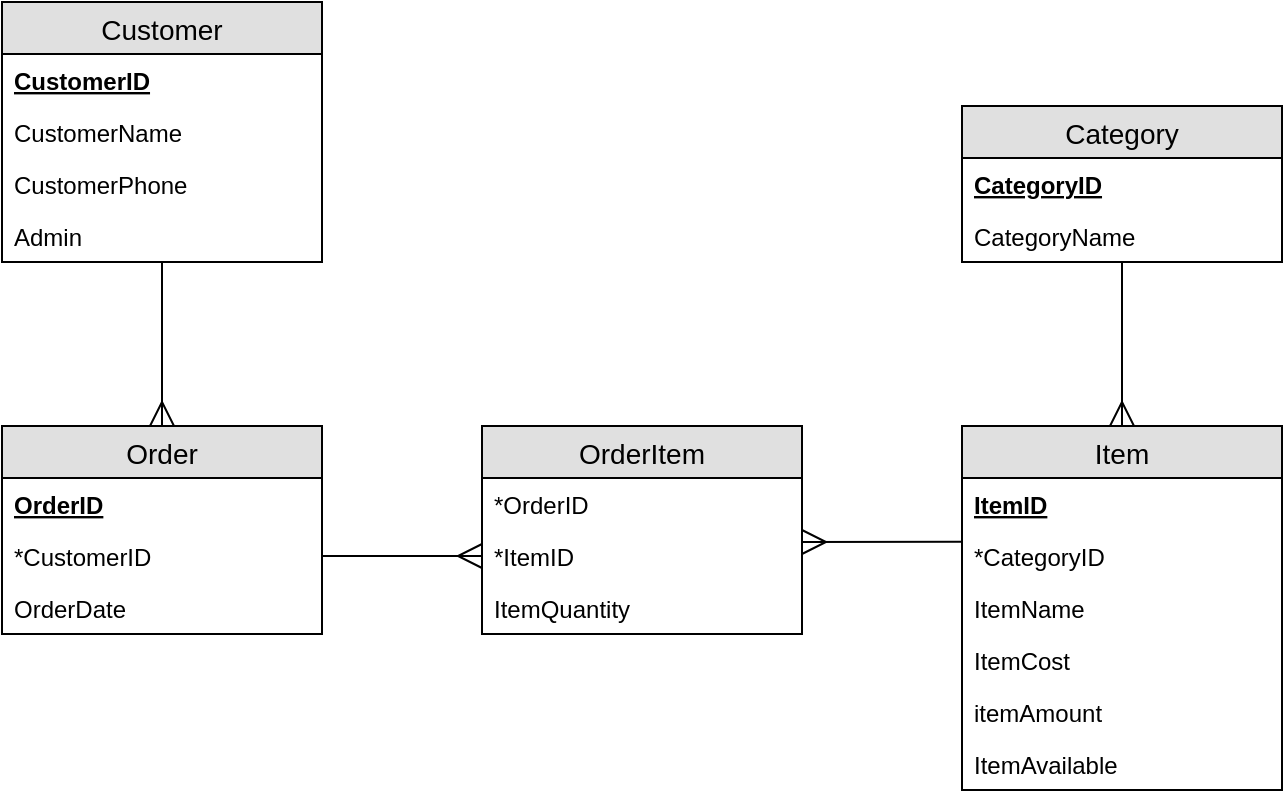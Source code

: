 <mxfile version="12.3.1" type="device" pages="1"><diagram id="gYG6lmFwK6dkLAoYNy_x" name="Page-1"><mxGraphModel dx="813" dy="454" grid="1" gridSize="10" guides="1" tooltips="1" connect="1" arrows="1" fold="1" page="1" pageScale="1" pageWidth="827" pageHeight="1169" math="0" shadow="0"><root><mxCell id="0"/><mxCell id="1" parent="0"/><mxCell id="ymIZMUE3OcYRveVjvw9q-1" value="Customer" style="swimlane;fontStyle=0;childLayout=stackLayout;horizontal=1;startSize=26;fillColor=#e0e0e0;horizontalStack=0;resizeParent=1;resizeParentMax=0;resizeLast=0;collapsible=1;marginBottom=0;swimlaneFillColor=#ffffff;align=center;fontSize=14;" vertex="1" parent="1"><mxGeometry x="40" y="68" width="160" height="130" as="geometry"/></mxCell><mxCell id="ymIZMUE3OcYRveVjvw9q-3" value="CustomerID" style="text;strokeColor=none;fillColor=none;spacingLeft=4;spacingRight=4;overflow=hidden;rotatable=0;points=[[0,0.5],[1,0.5]];portConstraint=eastwest;fontSize=12;fontStyle=5" vertex="1" parent="ymIZMUE3OcYRveVjvw9q-1"><mxGeometry y="26" width="160" height="26" as="geometry"/></mxCell><mxCell id="ymIZMUE3OcYRveVjvw9q-4" value="CustomerName" style="text;strokeColor=none;fillColor=none;spacingLeft=4;spacingRight=4;overflow=hidden;rotatable=0;points=[[0,0.5],[1,0.5]];portConstraint=eastwest;fontSize=12;" vertex="1" parent="ymIZMUE3OcYRveVjvw9q-1"><mxGeometry y="52" width="160" height="26" as="geometry"/></mxCell><mxCell id="ymIZMUE3OcYRveVjvw9q-21" value="CustomerPhone" style="text;strokeColor=none;fillColor=none;spacingLeft=4;spacingRight=4;overflow=hidden;rotatable=0;points=[[0,0.5],[1,0.5]];portConstraint=eastwest;fontSize=12;" vertex="1" parent="ymIZMUE3OcYRveVjvw9q-1"><mxGeometry y="78" width="160" height="26" as="geometry"/></mxCell><mxCell id="ymIZMUE3OcYRveVjvw9q-22" value="Admin" style="text;strokeColor=none;fillColor=none;spacingLeft=4;spacingRight=4;overflow=hidden;rotatable=0;points=[[0,0.5],[1,0.5]];portConstraint=eastwest;fontSize=12;" vertex="1" parent="ymIZMUE3OcYRveVjvw9q-1"><mxGeometry y="104" width="160" height="26" as="geometry"/></mxCell><mxCell id="ymIZMUE3OcYRveVjvw9q-5" value="Category" style="swimlane;fontStyle=0;childLayout=stackLayout;horizontal=1;startSize=26;fillColor=#e0e0e0;horizontalStack=0;resizeParent=1;resizeParentMax=0;resizeLast=0;collapsible=1;marginBottom=0;swimlaneFillColor=#ffffff;align=center;fontSize=14;" vertex="1" parent="1"><mxGeometry x="520" y="120" width="160" height="78" as="geometry"/></mxCell><mxCell id="ymIZMUE3OcYRveVjvw9q-6" value="CategoryID" style="text;strokeColor=none;fillColor=none;spacingLeft=4;spacingRight=4;overflow=hidden;rotatable=0;points=[[0,0.5],[1,0.5]];portConstraint=eastwest;fontSize=12;fontStyle=5" vertex="1" parent="ymIZMUE3OcYRveVjvw9q-5"><mxGeometry y="26" width="160" height="26" as="geometry"/></mxCell><mxCell id="ymIZMUE3OcYRveVjvw9q-7" value="CategoryName" style="text;strokeColor=none;fillColor=none;spacingLeft=4;spacingRight=4;overflow=hidden;rotatable=0;points=[[0,0.5],[1,0.5]];portConstraint=eastwest;fontSize=12;" vertex="1" parent="ymIZMUE3OcYRveVjvw9q-5"><mxGeometry y="52" width="160" height="26" as="geometry"/></mxCell><mxCell id="ymIZMUE3OcYRveVjvw9q-9" value="Order" style="swimlane;fontStyle=0;childLayout=stackLayout;horizontal=1;startSize=26;fillColor=#e0e0e0;horizontalStack=0;resizeParent=1;resizeParentMax=0;resizeLast=0;collapsible=1;marginBottom=0;swimlaneFillColor=#ffffff;align=center;fontSize=14;" vertex="1" parent="1"><mxGeometry x="40" y="280" width="160" height="104" as="geometry"/></mxCell><mxCell id="ymIZMUE3OcYRveVjvw9q-10" value="OrderID" style="text;strokeColor=none;fillColor=none;spacingLeft=4;spacingRight=4;overflow=hidden;rotatable=0;points=[[0,0.5],[1,0.5]];portConstraint=eastwest;fontSize=12;fontStyle=5" vertex="1" parent="ymIZMUE3OcYRveVjvw9q-9"><mxGeometry y="26" width="160" height="26" as="geometry"/></mxCell><mxCell id="ymIZMUE3OcYRveVjvw9q-11" value="*CustomerID" style="text;strokeColor=none;fillColor=none;spacingLeft=4;spacingRight=4;overflow=hidden;rotatable=0;points=[[0,0.5],[1,0.5]];portConstraint=eastwest;fontSize=12;fontStyle=0" vertex="1" parent="ymIZMUE3OcYRveVjvw9q-9"><mxGeometry y="52" width="160" height="26" as="geometry"/></mxCell><mxCell id="ymIZMUE3OcYRveVjvw9q-25" value="OrderDate" style="text;strokeColor=none;fillColor=none;spacingLeft=4;spacingRight=4;overflow=hidden;rotatable=0;points=[[0,0.5],[1,0.5]];portConstraint=eastwest;fontSize=12;" vertex="1" parent="ymIZMUE3OcYRveVjvw9q-9"><mxGeometry y="78" width="160" height="26" as="geometry"/></mxCell><mxCell id="ymIZMUE3OcYRveVjvw9q-13" value="Item" style="swimlane;fontStyle=0;childLayout=stackLayout;horizontal=1;startSize=26;fillColor=#e0e0e0;horizontalStack=0;resizeParent=1;resizeParentMax=0;resizeLast=0;collapsible=1;marginBottom=0;swimlaneFillColor=#ffffff;align=center;fontSize=14;" vertex="1" parent="1"><mxGeometry x="520" y="280" width="160" height="182" as="geometry"/></mxCell><mxCell id="ymIZMUE3OcYRveVjvw9q-14" value="ItemID" style="text;strokeColor=none;fillColor=none;spacingLeft=4;spacingRight=4;overflow=hidden;rotatable=0;points=[[0,0.5],[1,0.5]];portConstraint=eastwest;fontSize=12;fontStyle=5" vertex="1" parent="ymIZMUE3OcYRveVjvw9q-13"><mxGeometry y="26" width="160" height="26" as="geometry"/></mxCell><mxCell id="ymIZMUE3OcYRveVjvw9q-15" value="*CategoryID" style="text;strokeColor=none;fillColor=none;spacingLeft=4;spacingRight=4;overflow=hidden;rotatable=0;points=[[0,0.5],[1,0.5]];portConstraint=eastwest;fontSize=12;fontStyle=0" vertex="1" parent="ymIZMUE3OcYRveVjvw9q-13"><mxGeometry y="52" width="160" height="26" as="geometry"/></mxCell><mxCell id="ymIZMUE3OcYRveVjvw9q-16" value="ItemName" style="text;strokeColor=none;fillColor=none;spacingLeft=4;spacingRight=4;overflow=hidden;rotatable=0;points=[[0,0.5],[1,0.5]];portConstraint=eastwest;fontSize=12;" vertex="1" parent="ymIZMUE3OcYRveVjvw9q-13"><mxGeometry y="78" width="160" height="26" as="geometry"/></mxCell><mxCell id="ymIZMUE3OcYRveVjvw9q-23" value="ItemCost" style="text;strokeColor=none;fillColor=none;spacingLeft=4;spacingRight=4;overflow=hidden;rotatable=0;points=[[0,0.5],[1,0.5]];portConstraint=eastwest;fontSize=12;" vertex="1" parent="ymIZMUE3OcYRveVjvw9q-13"><mxGeometry y="104" width="160" height="26" as="geometry"/></mxCell><mxCell id="ymIZMUE3OcYRveVjvw9q-28" value="itemAmount" style="text;strokeColor=none;fillColor=none;spacingLeft=4;spacingRight=4;overflow=hidden;rotatable=0;points=[[0,0.5],[1,0.5]];portConstraint=eastwest;fontSize=12;" vertex="1" parent="ymIZMUE3OcYRveVjvw9q-13"><mxGeometry y="130" width="160" height="26" as="geometry"/></mxCell><mxCell id="ymIZMUE3OcYRveVjvw9q-24" value="ItemAvailable" style="text;strokeColor=none;fillColor=none;spacingLeft=4;spacingRight=4;overflow=hidden;rotatable=0;points=[[0,0.5],[1,0.5]];portConstraint=eastwest;fontSize=12;" vertex="1" parent="ymIZMUE3OcYRveVjvw9q-13"><mxGeometry y="156" width="160" height="26" as="geometry"/></mxCell><mxCell id="ymIZMUE3OcYRveVjvw9q-17" value="OrderItem" style="swimlane;fontStyle=0;childLayout=stackLayout;horizontal=1;startSize=26;fillColor=#e0e0e0;horizontalStack=0;resizeParent=1;resizeParentMax=0;resizeLast=0;collapsible=1;marginBottom=0;swimlaneFillColor=#ffffff;align=center;fontSize=14;" vertex="1" parent="1"><mxGeometry x="280" y="280" width="160" height="104" as="geometry"/></mxCell><mxCell id="ymIZMUE3OcYRveVjvw9q-18" value="*OrderID" style="text;strokeColor=none;fillColor=none;spacingLeft=4;spacingRight=4;overflow=hidden;rotatable=0;points=[[0,0.5],[1,0.5]];portConstraint=eastwest;fontSize=12;fontStyle=0" vertex="1" parent="ymIZMUE3OcYRveVjvw9q-17"><mxGeometry y="26" width="160" height="26" as="geometry"/></mxCell><mxCell id="ymIZMUE3OcYRveVjvw9q-19" value="*ItemID" style="text;strokeColor=none;fillColor=none;spacingLeft=4;spacingRight=4;overflow=hidden;rotatable=0;points=[[0,0.5],[1,0.5]];portConstraint=eastwest;fontSize=12;fontStyle=0" vertex="1" parent="ymIZMUE3OcYRveVjvw9q-17"><mxGeometry y="52" width="160" height="26" as="geometry"/></mxCell><mxCell id="ymIZMUE3OcYRveVjvw9q-20" value="ItemQuantity" style="text;strokeColor=none;fillColor=none;spacingLeft=4;spacingRight=4;overflow=hidden;rotatable=0;points=[[0,0.5],[1,0.5]];portConstraint=eastwest;fontSize=12;" vertex="1" parent="ymIZMUE3OcYRveVjvw9q-17"><mxGeometry y="78" width="160" height="26" as="geometry"/></mxCell><mxCell id="ymIZMUE3OcYRveVjvw9q-36" value="" style="endArrow=ERmany;html=1;exitX=1;exitY=0.5;exitDx=0;exitDy=0;entryX=0;entryY=0.5;entryDx=0;entryDy=0;endFill=0;endSize=10;" edge="1" parent="1" source="ymIZMUE3OcYRveVjvw9q-11" target="ymIZMUE3OcYRveVjvw9q-19"><mxGeometry width="50" height="50" relative="1" as="geometry"><mxPoint x="250" y="570" as="sourcePoint"/><mxPoint x="300" y="520" as="targetPoint"/><Array as="points"><mxPoint x="240" y="345"/></Array></mxGeometry></mxCell><mxCell id="ymIZMUE3OcYRveVjvw9q-37" value="" style="endArrow=ERmany;html=1;exitX=0.5;exitY=0.996;exitDx=0;exitDy=0;exitPerimeter=0;entryX=0.5;entryY=0;entryDx=0;entryDy=0;endFill=0;endSize=10;" edge="1" parent="1" source="ymIZMUE3OcYRveVjvw9q-22" target="ymIZMUE3OcYRveVjvw9q-9"><mxGeometry width="50" height="50" relative="1" as="geometry"><mxPoint x="260" y="250" as="sourcePoint"/><mxPoint x="310" y="200" as="targetPoint"/></mxGeometry></mxCell><mxCell id="ymIZMUE3OcYRveVjvw9q-38" value="" style="endArrow=ERmany;html=1;exitX=0.001;exitY=0.228;exitDx=0;exitDy=0;exitPerimeter=0;entryX=1;entryY=0.231;entryDx=0;entryDy=0;entryPerimeter=0;endFill=0;endSize=10;" edge="1" parent="1" source="ymIZMUE3OcYRveVjvw9q-15" target="ymIZMUE3OcYRveVjvw9q-19"><mxGeometry width="50" height="50" relative="1" as="geometry"><mxPoint x="470" y="200" as="sourcePoint"/><mxPoint x="420" y="250" as="targetPoint"/></mxGeometry></mxCell><mxCell id="ymIZMUE3OcYRveVjvw9q-39" value="" style="endArrow=ERmany;html=1;entryX=0.5;entryY=0;entryDx=0;entryDy=0;endFill=0;endSize=10;exitX=0.5;exitY=0.996;exitDx=0;exitDy=0;exitPerimeter=0;" edge="1" parent="1" source="ymIZMUE3OcYRveVjvw9q-7" target="ymIZMUE3OcYRveVjvw9q-13"><mxGeometry width="50" height="50" relative="1" as="geometry"><mxPoint x="600" y="200" as="sourcePoint"/><mxPoint x="580" y="290" as="targetPoint"/></mxGeometry></mxCell></root></mxGraphModel></diagram></mxfile>